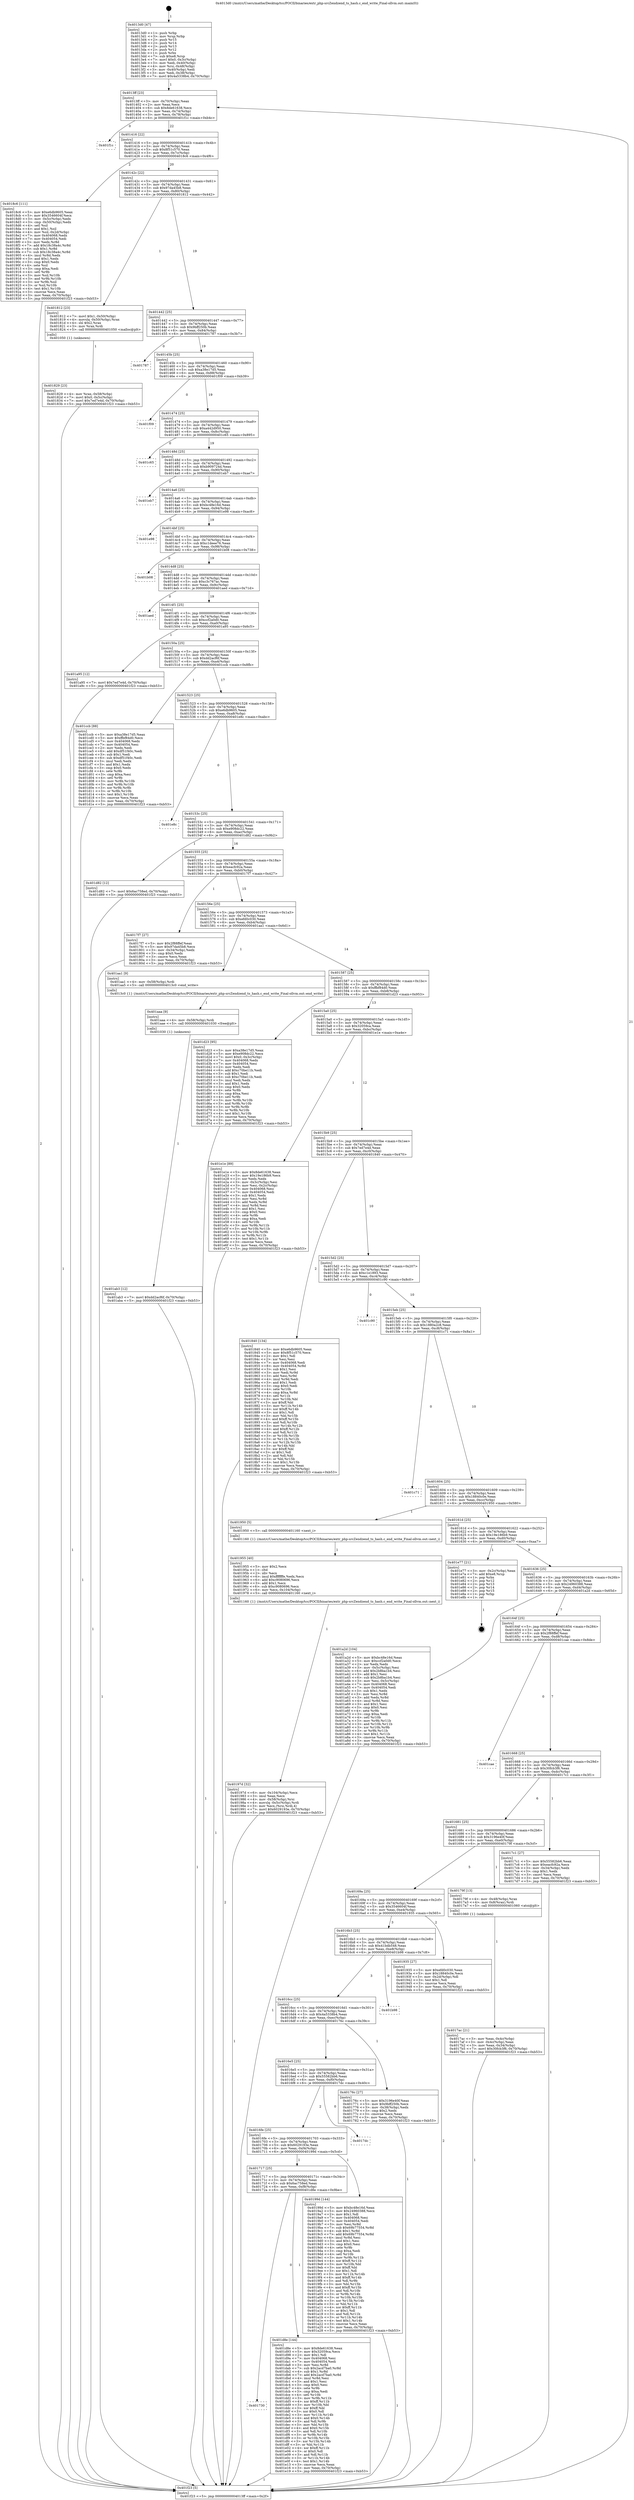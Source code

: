 digraph "0x4013d0" {
  label = "0x4013d0 (/mnt/c/Users/mathe/Desktop/tcc/POCII/binaries/extr_php-srcZendzend_ts_hash.c_end_write_Final-ollvm.out::main(0))"
  labelloc = "t"
  node[shape=record]

  Entry [label="",width=0.3,height=0.3,shape=circle,fillcolor=black,style=filled]
  "0x4013ff" [label="{
     0x4013ff [23]\l
     | [instrs]\l
     &nbsp;&nbsp;0x4013ff \<+3\>: mov -0x70(%rbp),%eax\l
     &nbsp;&nbsp;0x401402 \<+2\>: mov %eax,%ecx\l
     &nbsp;&nbsp;0x401404 \<+6\>: sub $0x8de61638,%ecx\l
     &nbsp;&nbsp;0x40140a \<+3\>: mov %eax,-0x74(%rbp)\l
     &nbsp;&nbsp;0x40140d \<+3\>: mov %ecx,-0x78(%rbp)\l
     &nbsp;&nbsp;0x401410 \<+6\>: je 0000000000401f1c \<main+0xb4c\>\l
  }"]
  "0x401f1c" [label="{
     0x401f1c\l
  }", style=dashed]
  "0x401416" [label="{
     0x401416 [22]\l
     | [instrs]\l
     &nbsp;&nbsp;0x401416 \<+5\>: jmp 000000000040141b \<main+0x4b\>\l
     &nbsp;&nbsp;0x40141b \<+3\>: mov -0x74(%rbp),%eax\l
     &nbsp;&nbsp;0x40141e \<+5\>: sub $0x8f51c570,%eax\l
     &nbsp;&nbsp;0x401423 \<+3\>: mov %eax,-0x7c(%rbp)\l
     &nbsp;&nbsp;0x401426 \<+6\>: je 00000000004018c6 \<main+0x4f6\>\l
  }"]
  Exit [label="",width=0.3,height=0.3,shape=circle,fillcolor=black,style=filled,peripheries=2]
  "0x4018c6" [label="{
     0x4018c6 [111]\l
     | [instrs]\l
     &nbsp;&nbsp;0x4018c6 \<+5\>: mov $0xe6db9605,%eax\l
     &nbsp;&nbsp;0x4018cb \<+5\>: mov $0x3546604f,%ecx\l
     &nbsp;&nbsp;0x4018d0 \<+3\>: mov -0x5c(%rbp),%edx\l
     &nbsp;&nbsp;0x4018d3 \<+3\>: cmp -0x50(%rbp),%edx\l
     &nbsp;&nbsp;0x4018d6 \<+4\>: setl %sil\l
     &nbsp;&nbsp;0x4018da \<+4\>: and $0x1,%sil\l
     &nbsp;&nbsp;0x4018de \<+4\>: mov %sil,-0x2d(%rbp)\l
     &nbsp;&nbsp;0x4018e2 \<+7\>: mov 0x404068,%edx\l
     &nbsp;&nbsp;0x4018e9 \<+7\>: mov 0x404054,%edi\l
     &nbsp;&nbsp;0x4018f0 \<+3\>: mov %edx,%r8d\l
     &nbsp;&nbsp;0x4018f3 \<+7\>: add $0x18c38a4c,%r8d\l
     &nbsp;&nbsp;0x4018fa \<+4\>: sub $0x1,%r8d\l
     &nbsp;&nbsp;0x4018fe \<+7\>: sub $0x18c38a4c,%r8d\l
     &nbsp;&nbsp;0x401905 \<+4\>: imul %r8d,%edx\l
     &nbsp;&nbsp;0x401909 \<+3\>: and $0x1,%edx\l
     &nbsp;&nbsp;0x40190c \<+3\>: cmp $0x0,%edx\l
     &nbsp;&nbsp;0x40190f \<+4\>: sete %sil\l
     &nbsp;&nbsp;0x401913 \<+3\>: cmp $0xa,%edi\l
     &nbsp;&nbsp;0x401916 \<+4\>: setl %r9b\l
     &nbsp;&nbsp;0x40191a \<+3\>: mov %sil,%r10b\l
     &nbsp;&nbsp;0x40191d \<+3\>: and %r9b,%r10b\l
     &nbsp;&nbsp;0x401920 \<+3\>: xor %r9b,%sil\l
     &nbsp;&nbsp;0x401923 \<+3\>: or %sil,%r10b\l
     &nbsp;&nbsp;0x401926 \<+4\>: test $0x1,%r10b\l
     &nbsp;&nbsp;0x40192a \<+3\>: cmovne %ecx,%eax\l
     &nbsp;&nbsp;0x40192d \<+3\>: mov %eax,-0x70(%rbp)\l
     &nbsp;&nbsp;0x401930 \<+5\>: jmp 0000000000401f23 \<main+0xb53\>\l
  }"]
  "0x40142c" [label="{
     0x40142c [22]\l
     | [instrs]\l
     &nbsp;&nbsp;0x40142c \<+5\>: jmp 0000000000401431 \<main+0x61\>\l
     &nbsp;&nbsp;0x401431 \<+3\>: mov -0x74(%rbp),%eax\l
     &nbsp;&nbsp;0x401434 \<+5\>: sub $0x97da45b8,%eax\l
     &nbsp;&nbsp;0x401439 \<+3\>: mov %eax,-0x80(%rbp)\l
     &nbsp;&nbsp;0x40143c \<+6\>: je 0000000000401812 \<main+0x442\>\l
  }"]
  "0x401730" [label="{
     0x401730\l
  }", style=dashed]
  "0x401812" [label="{
     0x401812 [23]\l
     | [instrs]\l
     &nbsp;&nbsp;0x401812 \<+7\>: movl $0x1,-0x50(%rbp)\l
     &nbsp;&nbsp;0x401819 \<+4\>: movslq -0x50(%rbp),%rax\l
     &nbsp;&nbsp;0x40181d \<+4\>: shl $0x2,%rax\l
     &nbsp;&nbsp;0x401821 \<+3\>: mov %rax,%rdi\l
     &nbsp;&nbsp;0x401824 \<+5\>: call 0000000000401050 \<malloc@plt\>\l
     | [calls]\l
     &nbsp;&nbsp;0x401050 \{1\} (unknown)\l
  }"]
  "0x401442" [label="{
     0x401442 [25]\l
     | [instrs]\l
     &nbsp;&nbsp;0x401442 \<+5\>: jmp 0000000000401447 \<main+0x77\>\l
     &nbsp;&nbsp;0x401447 \<+3\>: mov -0x74(%rbp),%eax\l
     &nbsp;&nbsp;0x40144a \<+5\>: sub $0x9bff250b,%eax\l
     &nbsp;&nbsp;0x40144f \<+6\>: mov %eax,-0x84(%rbp)\l
     &nbsp;&nbsp;0x401455 \<+6\>: je 0000000000401787 \<main+0x3b7\>\l
  }"]
  "0x401d8e" [label="{
     0x401d8e [144]\l
     | [instrs]\l
     &nbsp;&nbsp;0x401d8e \<+5\>: mov $0x8de61638,%eax\l
     &nbsp;&nbsp;0x401d93 \<+5\>: mov $0x32059ca,%ecx\l
     &nbsp;&nbsp;0x401d98 \<+2\>: mov $0x1,%dl\l
     &nbsp;&nbsp;0x401d9a \<+7\>: mov 0x404068,%esi\l
     &nbsp;&nbsp;0x401da1 \<+7\>: mov 0x404054,%edi\l
     &nbsp;&nbsp;0x401da8 \<+3\>: mov %esi,%r8d\l
     &nbsp;&nbsp;0x401dab \<+7\>: sub $0x2acd7ba0,%r8d\l
     &nbsp;&nbsp;0x401db2 \<+4\>: sub $0x1,%r8d\l
     &nbsp;&nbsp;0x401db6 \<+7\>: add $0x2acd7ba0,%r8d\l
     &nbsp;&nbsp;0x401dbd \<+4\>: imul %r8d,%esi\l
     &nbsp;&nbsp;0x401dc1 \<+3\>: and $0x1,%esi\l
     &nbsp;&nbsp;0x401dc4 \<+3\>: cmp $0x0,%esi\l
     &nbsp;&nbsp;0x401dc7 \<+4\>: sete %r9b\l
     &nbsp;&nbsp;0x401dcb \<+3\>: cmp $0xa,%edi\l
     &nbsp;&nbsp;0x401dce \<+4\>: setl %r10b\l
     &nbsp;&nbsp;0x401dd2 \<+3\>: mov %r9b,%r11b\l
     &nbsp;&nbsp;0x401dd5 \<+4\>: xor $0xff,%r11b\l
     &nbsp;&nbsp;0x401dd9 \<+3\>: mov %r10b,%bl\l
     &nbsp;&nbsp;0x401ddc \<+3\>: xor $0xff,%bl\l
     &nbsp;&nbsp;0x401ddf \<+3\>: xor $0x0,%dl\l
     &nbsp;&nbsp;0x401de2 \<+3\>: mov %r11b,%r14b\l
     &nbsp;&nbsp;0x401de5 \<+4\>: and $0x0,%r14b\l
     &nbsp;&nbsp;0x401de9 \<+3\>: and %dl,%r9b\l
     &nbsp;&nbsp;0x401dec \<+3\>: mov %bl,%r15b\l
     &nbsp;&nbsp;0x401def \<+4\>: and $0x0,%r15b\l
     &nbsp;&nbsp;0x401df3 \<+3\>: and %dl,%r10b\l
     &nbsp;&nbsp;0x401df6 \<+3\>: or %r9b,%r14b\l
     &nbsp;&nbsp;0x401df9 \<+3\>: or %r10b,%r15b\l
     &nbsp;&nbsp;0x401dfc \<+3\>: xor %r15b,%r14b\l
     &nbsp;&nbsp;0x401dff \<+3\>: or %bl,%r11b\l
     &nbsp;&nbsp;0x401e02 \<+4\>: xor $0xff,%r11b\l
     &nbsp;&nbsp;0x401e06 \<+3\>: or $0x0,%dl\l
     &nbsp;&nbsp;0x401e09 \<+3\>: and %dl,%r11b\l
     &nbsp;&nbsp;0x401e0c \<+3\>: or %r11b,%r14b\l
     &nbsp;&nbsp;0x401e0f \<+4\>: test $0x1,%r14b\l
     &nbsp;&nbsp;0x401e13 \<+3\>: cmovne %ecx,%eax\l
     &nbsp;&nbsp;0x401e16 \<+3\>: mov %eax,-0x70(%rbp)\l
     &nbsp;&nbsp;0x401e19 \<+5\>: jmp 0000000000401f23 \<main+0xb53\>\l
  }"]
  "0x401787" [label="{
     0x401787\l
  }", style=dashed]
  "0x40145b" [label="{
     0x40145b [25]\l
     | [instrs]\l
     &nbsp;&nbsp;0x40145b \<+5\>: jmp 0000000000401460 \<main+0x90\>\l
     &nbsp;&nbsp;0x401460 \<+3\>: mov -0x74(%rbp),%eax\l
     &nbsp;&nbsp;0x401463 \<+5\>: sub $0xa38e17d5,%eax\l
     &nbsp;&nbsp;0x401468 \<+6\>: mov %eax,-0x88(%rbp)\l
     &nbsp;&nbsp;0x40146e \<+6\>: je 0000000000401f09 \<main+0xb39\>\l
  }"]
  "0x401ab3" [label="{
     0x401ab3 [12]\l
     | [instrs]\l
     &nbsp;&nbsp;0x401ab3 \<+7\>: movl $0xdd2acf6f,-0x70(%rbp)\l
     &nbsp;&nbsp;0x401aba \<+5\>: jmp 0000000000401f23 \<main+0xb53\>\l
  }"]
  "0x401f09" [label="{
     0x401f09\l
  }", style=dashed]
  "0x401474" [label="{
     0x401474 [25]\l
     | [instrs]\l
     &nbsp;&nbsp;0x401474 \<+5\>: jmp 0000000000401479 \<main+0xa9\>\l
     &nbsp;&nbsp;0x401479 \<+3\>: mov -0x74(%rbp),%eax\l
     &nbsp;&nbsp;0x40147c \<+5\>: sub $0xa442d950,%eax\l
     &nbsp;&nbsp;0x401481 \<+6\>: mov %eax,-0x8c(%rbp)\l
     &nbsp;&nbsp;0x401487 \<+6\>: je 0000000000401c65 \<main+0x895\>\l
  }"]
  "0x401aaa" [label="{
     0x401aaa [9]\l
     | [instrs]\l
     &nbsp;&nbsp;0x401aaa \<+4\>: mov -0x58(%rbp),%rdi\l
     &nbsp;&nbsp;0x401aae \<+5\>: call 0000000000401030 \<free@plt\>\l
     | [calls]\l
     &nbsp;&nbsp;0x401030 \{1\} (unknown)\l
  }"]
  "0x401c65" [label="{
     0x401c65\l
  }", style=dashed]
  "0x40148d" [label="{
     0x40148d [25]\l
     | [instrs]\l
     &nbsp;&nbsp;0x40148d \<+5\>: jmp 0000000000401492 \<main+0xc2\>\l
     &nbsp;&nbsp;0x401492 \<+3\>: mov -0x74(%rbp),%eax\l
     &nbsp;&nbsp;0x401495 \<+5\>: sub $0xb909724d,%eax\l
     &nbsp;&nbsp;0x40149a \<+6\>: mov %eax,-0x90(%rbp)\l
     &nbsp;&nbsp;0x4014a0 \<+6\>: je 0000000000401eb7 \<main+0xae7\>\l
  }"]
  "0x401717" [label="{
     0x401717 [25]\l
     | [instrs]\l
     &nbsp;&nbsp;0x401717 \<+5\>: jmp 000000000040171c \<main+0x34c\>\l
     &nbsp;&nbsp;0x40171c \<+3\>: mov -0x74(%rbp),%eax\l
     &nbsp;&nbsp;0x40171f \<+5\>: sub $0x6ac758ed,%eax\l
     &nbsp;&nbsp;0x401724 \<+6\>: mov %eax,-0xf8(%rbp)\l
     &nbsp;&nbsp;0x40172a \<+6\>: je 0000000000401d8e \<main+0x9be\>\l
  }"]
  "0x401eb7" [label="{
     0x401eb7\l
  }", style=dashed]
  "0x4014a6" [label="{
     0x4014a6 [25]\l
     | [instrs]\l
     &nbsp;&nbsp;0x4014a6 \<+5\>: jmp 00000000004014ab \<main+0xdb\>\l
     &nbsp;&nbsp;0x4014ab \<+3\>: mov -0x74(%rbp),%eax\l
     &nbsp;&nbsp;0x4014ae \<+5\>: sub $0xbc48e16d,%eax\l
     &nbsp;&nbsp;0x4014b3 \<+6\>: mov %eax,-0x94(%rbp)\l
     &nbsp;&nbsp;0x4014b9 \<+6\>: je 0000000000401e98 \<main+0xac8\>\l
  }"]
  "0x40199d" [label="{
     0x40199d [144]\l
     | [instrs]\l
     &nbsp;&nbsp;0x40199d \<+5\>: mov $0xbc48e16d,%eax\l
     &nbsp;&nbsp;0x4019a2 \<+5\>: mov $0x24960388,%ecx\l
     &nbsp;&nbsp;0x4019a7 \<+2\>: mov $0x1,%dl\l
     &nbsp;&nbsp;0x4019a9 \<+7\>: mov 0x404068,%esi\l
     &nbsp;&nbsp;0x4019b0 \<+7\>: mov 0x404054,%edi\l
     &nbsp;&nbsp;0x4019b7 \<+3\>: mov %esi,%r8d\l
     &nbsp;&nbsp;0x4019ba \<+7\>: sub $0x69b77554,%r8d\l
     &nbsp;&nbsp;0x4019c1 \<+4\>: sub $0x1,%r8d\l
     &nbsp;&nbsp;0x4019c5 \<+7\>: add $0x69b77554,%r8d\l
     &nbsp;&nbsp;0x4019cc \<+4\>: imul %r8d,%esi\l
     &nbsp;&nbsp;0x4019d0 \<+3\>: and $0x1,%esi\l
     &nbsp;&nbsp;0x4019d3 \<+3\>: cmp $0x0,%esi\l
     &nbsp;&nbsp;0x4019d6 \<+4\>: sete %r9b\l
     &nbsp;&nbsp;0x4019da \<+3\>: cmp $0xa,%edi\l
     &nbsp;&nbsp;0x4019dd \<+4\>: setl %r10b\l
     &nbsp;&nbsp;0x4019e1 \<+3\>: mov %r9b,%r11b\l
     &nbsp;&nbsp;0x4019e4 \<+4\>: xor $0xff,%r11b\l
     &nbsp;&nbsp;0x4019e8 \<+3\>: mov %r10b,%bl\l
     &nbsp;&nbsp;0x4019eb \<+3\>: xor $0xff,%bl\l
     &nbsp;&nbsp;0x4019ee \<+3\>: xor $0x1,%dl\l
     &nbsp;&nbsp;0x4019f1 \<+3\>: mov %r11b,%r14b\l
     &nbsp;&nbsp;0x4019f4 \<+4\>: and $0xff,%r14b\l
     &nbsp;&nbsp;0x4019f8 \<+3\>: and %dl,%r9b\l
     &nbsp;&nbsp;0x4019fb \<+3\>: mov %bl,%r15b\l
     &nbsp;&nbsp;0x4019fe \<+4\>: and $0xff,%r15b\l
     &nbsp;&nbsp;0x401a02 \<+3\>: and %dl,%r10b\l
     &nbsp;&nbsp;0x401a05 \<+3\>: or %r9b,%r14b\l
     &nbsp;&nbsp;0x401a08 \<+3\>: or %r10b,%r15b\l
     &nbsp;&nbsp;0x401a0b \<+3\>: xor %r15b,%r14b\l
     &nbsp;&nbsp;0x401a0e \<+3\>: or %bl,%r11b\l
     &nbsp;&nbsp;0x401a11 \<+4\>: xor $0xff,%r11b\l
     &nbsp;&nbsp;0x401a15 \<+3\>: or $0x1,%dl\l
     &nbsp;&nbsp;0x401a18 \<+3\>: and %dl,%r11b\l
     &nbsp;&nbsp;0x401a1b \<+3\>: or %r11b,%r14b\l
     &nbsp;&nbsp;0x401a1e \<+4\>: test $0x1,%r14b\l
     &nbsp;&nbsp;0x401a22 \<+3\>: cmovne %ecx,%eax\l
     &nbsp;&nbsp;0x401a25 \<+3\>: mov %eax,-0x70(%rbp)\l
     &nbsp;&nbsp;0x401a28 \<+5\>: jmp 0000000000401f23 \<main+0xb53\>\l
  }"]
  "0x401e98" [label="{
     0x401e98\l
  }", style=dashed]
  "0x4014bf" [label="{
     0x4014bf [25]\l
     | [instrs]\l
     &nbsp;&nbsp;0x4014bf \<+5\>: jmp 00000000004014c4 \<main+0xf4\>\l
     &nbsp;&nbsp;0x4014c4 \<+3\>: mov -0x74(%rbp),%eax\l
     &nbsp;&nbsp;0x4014c7 \<+5\>: sub $0xc1deee76,%eax\l
     &nbsp;&nbsp;0x4014cc \<+6\>: mov %eax,-0x98(%rbp)\l
     &nbsp;&nbsp;0x4014d2 \<+6\>: je 0000000000401b08 \<main+0x738\>\l
  }"]
  "0x4016fe" [label="{
     0x4016fe [25]\l
     | [instrs]\l
     &nbsp;&nbsp;0x4016fe \<+5\>: jmp 0000000000401703 \<main+0x333\>\l
     &nbsp;&nbsp;0x401703 \<+3\>: mov -0x74(%rbp),%eax\l
     &nbsp;&nbsp;0x401706 \<+5\>: sub $0x6029193e,%eax\l
     &nbsp;&nbsp;0x40170b \<+6\>: mov %eax,-0xf4(%rbp)\l
     &nbsp;&nbsp;0x401711 \<+6\>: je 000000000040199d \<main+0x5cd\>\l
  }"]
  "0x401b08" [label="{
     0x401b08\l
  }", style=dashed]
  "0x4014d8" [label="{
     0x4014d8 [25]\l
     | [instrs]\l
     &nbsp;&nbsp;0x4014d8 \<+5\>: jmp 00000000004014dd \<main+0x10d\>\l
     &nbsp;&nbsp;0x4014dd \<+3\>: mov -0x74(%rbp),%eax\l
     &nbsp;&nbsp;0x4014e0 \<+5\>: sub $0xc3c767ac,%eax\l
     &nbsp;&nbsp;0x4014e5 \<+6\>: mov %eax,-0x9c(%rbp)\l
     &nbsp;&nbsp;0x4014eb \<+6\>: je 0000000000401aed \<main+0x71d\>\l
  }"]
  "0x4017dc" [label="{
     0x4017dc\l
  }", style=dashed]
  "0x401aed" [label="{
     0x401aed\l
  }", style=dashed]
  "0x4014f1" [label="{
     0x4014f1 [25]\l
     | [instrs]\l
     &nbsp;&nbsp;0x4014f1 \<+5\>: jmp 00000000004014f6 \<main+0x126\>\l
     &nbsp;&nbsp;0x4014f6 \<+3\>: mov -0x74(%rbp),%eax\l
     &nbsp;&nbsp;0x4014f9 \<+5\>: sub $0xccf2a0d0,%eax\l
     &nbsp;&nbsp;0x4014fe \<+6\>: mov %eax,-0xa0(%rbp)\l
     &nbsp;&nbsp;0x401504 \<+6\>: je 0000000000401a95 \<main+0x6c5\>\l
  }"]
  "0x40197d" [label="{
     0x40197d [32]\l
     | [instrs]\l
     &nbsp;&nbsp;0x40197d \<+6\>: mov -0x104(%rbp),%ecx\l
     &nbsp;&nbsp;0x401983 \<+3\>: imul %eax,%ecx\l
     &nbsp;&nbsp;0x401986 \<+4\>: mov -0x58(%rbp),%rsi\l
     &nbsp;&nbsp;0x40198a \<+4\>: movslq -0x5c(%rbp),%rdi\l
     &nbsp;&nbsp;0x40198e \<+3\>: mov %ecx,(%rsi,%rdi,4)\l
     &nbsp;&nbsp;0x401991 \<+7\>: movl $0x6029193e,-0x70(%rbp)\l
     &nbsp;&nbsp;0x401998 \<+5\>: jmp 0000000000401f23 \<main+0xb53\>\l
  }"]
  "0x401a95" [label="{
     0x401a95 [12]\l
     | [instrs]\l
     &nbsp;&nbsp;0x401a95 \<+7\>: movl $0x7ed7e4d,-0x70(%rbp)\l
     &nbsp;&nbsp;0x401a9c \<+5\>: jmp 0000000000401f23 \<main+0xb53\>\l
  }"]
  "0x40150a" [label="{
     0x40150a [25]\l
     | [instrs]\l
     &nbsp;&nbsp;0x40150a \<+5\>: jmp 000000000040150f \<main+0x13f\>\l
     &nbsp;&nbsp;0x40150f \<+3\>: mov -0x74(%rbp),%eax\l
     &nbsp;&nbsp;0x401512 \<+5\>: sub $0xdd2acf6f,%eax\l
     &nbsp;&nbsp;0x401517 \<+6\>: mov %eax,-0xa4(%rbp)\l
     &nbsp;&nbsp;0x40151d \<+6\>: je 0000000000401ccb \<main+0x8fb\>\l
  }"]
  "0x401955" [label="{
     0x401955 [40]\l
     | [instrs]\l
     &nbsp;&nbsp;0x401955 \<+5\>: mov $0x2,%ecx\l
     &nbsp;&nbsp;0x40195a \<+1\>: cltd\l
     &nbsp;&nbsp;0x40195b \<+2\>: idiv %ecx\l
     &nbsp;&nbsp;0x40195d \<+6\>: imul $0xfffffffe,%edx,%ecx\l
     &nbsp;&nbsp;0x401963 \<+6\>: add $0xc9080696,%ecx\l
     &nbsp;&nbsp;0x401969 \<+3\>: add $0x1,%ecx\l
     &nbsp;&nbsp;0x40196c \<+6\>: sub $0xc9080696,%ecx\l
     &nbsp;&nbsp;0x401972 \<+6\>: mov %ecx,-0x104(%rbp)\l
     &nbsp;&nbsp;0x401978 \<+5\>: call 0000000000401160 \<next_i\>\l
     | [calls]\l
     &nbsp;&nbsp;0x401160 \{1\} (/mnt/c/Users/mathe/Desktop/tcc/POCII/binaries/extr_php-srcZendzend_ts_hash.c_end_write_Final-ollvm.out::next_i)\l
  }"]
  "0x401ccb" [label="{
     0x401ccb [88]\l
     | [instrs]\l
     &nbsp;&nbsp;0x401ccb \<+5\>: mov $0xa38e17d5,%eax\l
     &nbsp;&nbsp;0x401cd0 \<+5\>: mov $0xffbf84d0,%ecx\l
     &nbsp;&nbsp;0x401cd5 \<+7\>: mov 0x404068,%edx\l
     &nbsp;&nbsp;0x401cdc \<+7\>: mov 0x404054,%esi\l
     &nbsp;&nbsp;0x401ce3 \<+2\>: mov %edx,%edi\l
     &nbsp;&nbsp;0x401ce5 \<+6\>: add $0xdf51f40c,%edi\l
     &nbsp;&nbsp;0x401ceb \<+3\>: sub $0x1,%edi\l
     &nbsp;&nbsp;0x401cee \<+6\>: sub $0xdf51f40c,%edi\l
     &nbsp;&nbsp;0x401cf4 \<+3\>: imul %edi,%edx\l
     &nbsp;&nbsp;0x401cf7 \<+3\>: and $0x1,%edx\l
     &nbsp;&nbsp;0x401cfa \<+3\>: cmp $0x0,%edx\l
     &nbsp;&nbsp;0x401cfd \<+4\>: sete %r8b\l
     &nbsp;&nbsp;0x401d01 \<+3\>: cmp $0xa,%esi\l
     &nbsp;&nbsp;0x401d04 \<+4\>: setl %r9b\l
     &nbsp;&nbsp;0x401d08 \<+3\>: mov %r8b,%r10b\l
     &nbsp;&nbsp;0x401d0b \<+3\>: and %r9b,%r10b\l
     &nbsp;&nbsp;0x401d0e \<+3\>: xor %r9b,%r8b\l
     &nbsp;&nbsp;0x401d11 \<+3\>: or %r8b,%r10b\l
     &nbsp;&nbsp;0x401d14 \<+4\>: test $0x1,%r10b\l
     &nbsp;&nbsp;0x401d18 \<+3\>: cmovne %ecx,%eax\l
     &nbsp;&nbsp;0x401d1b \<+3\>: mov %eax,-0x70(%rbp)\l
     &nbsp;&nbsp;0x401d1e \<+5\>: jmp 0000000000401f23 \<main+0xb53\>\l
  }"]
  "0x401523" [label="{
     0x401523 [25]\l
     | [instrs]\l
     &nbsp;&nbsp;0x401523 \<+5\>: jmp 0000000000401528 \<main+0x158\>\l
     &nbsp;&nbsp;0x401528 \<+3\>: mov -0x74(%rbp),%eax\l
     &nbsp;&nbsp;0x40152b \<+5\>: sub $0xe6db9605,%eax\l
     &nbsp;&nbsp;0x401530 \<+6\>: mov %eax,-0xa8(%rbp)\l
     &nbsp;&nbsp;0x401536 \<+6\>: je 0000000000401e8c \<main+0xabc\>\l
  }"]
  "0x401829" [label="{
     0x401829 [23]\l
     | [instrs]\l
     &nbsp;&nbsp;0x401829 \<+4\>: mov %rax,-0x58(%rbp)\l
     &nbsp;&nbsp;0x40182d \<+7\>: movl $0x0,-0x5c(%rbp)\l
     &nbsp;&nbsp;0x401834 \<+7\>: movl $0x7ed7e4d,-0x70(%rbp)\l
     &nbsp;&nbsp;0x40183b \<+5\>: jmp 0000000000401f23 \<main+0xb53\>\l
  }"]
  "0x401e8c" [label="{
     0x401e8c\l
  }", style=dashed]
  "0x40153c" [label="{
     0x40153c [25]\l
     | [instrs]\l
     &nbsp;&nbsp;0x40153c \<+5\>: jmp 0000000000401541 \<main+0x171\>\l
     &nbsp;&nbsp;0x401541 \<+3\>: mov -0x74(%rbp),%eax\l
     &nbsp;&nbsp;0x401544 \<+5\>: sub $0xe908dc22,%eax\l
     &nbsp;&nbsp;0x401549 \<+6\>: mov %eax,-0xac(%rbp)\l
     &nbsp;&nbsp;0x40154f \<+6\>: je 0000000000401d82 \<main+0x9b2\>\l
  }"]
  "0x4017ac" [label="{
     0x4017ac [21]\l
     | [instrs]\l
     &nbsp;&nbsp;0x4017ac \<+3\>: mov %eax,-0x4c(%rbp)\l
     &nbsp;&nbsp;0x4017af \<+3\>: mov -0x4c(%rbp),%eax\l
     &nbsp;&nbsp;0x4017b2 \<+3\>: mov %eax,-0x34(%rbp)\l
     &nbsp;&nbsp;0x4017b5 \<+7\>: movl $0x30fcb3f6,-0x70(%rbp)\l
     &nbsp;&nbsp;0x4017bc \<+5\>: jmp 0000000000401f23 \<main+0xb53\>\l
  }"]
  "0x401d82" [label="{
     0x401d82 [12]\l
     | [instrs]\l
     &nbsp;&nbsp;0x401d82 \<+7\>: movl $0x6ac758ed,-0x70(%rbp)\l
     &nbsp;&nbsp;0x401d89 \<+5\>: jmp 0000000000401f23 \<main+0xb53\>\l
  }"]
  "0x401555" [label="{
     0x401555 [25]\l
     | [instrs]\l
     &nbsp;&nbsp;0x401555 \<+5\>: jmp 000000000040155a \<main+0x18a\>\l
     &nbsp;&nbsp;0x40155a \<+3\>: mov -0x74(%rbp),%eax\l
     &nbsp;&nbsp;0x40155d \<+5\>: sub $0xeacfc92a,%eax\l
     &nbsp;&nbsp;0x401562 \<+6\>: mov %eax,-0xb0(%rbp)\l
     &nbsp;&nbsp;0x401568 \<+6\>: je 00000000004017f7 \<main+0x427\>\l
  }"]
  "0x4013d0" [label="{
     0x4013d0 [47]\l
     | [instrs]\l
     &nbsp;&nbsp;0x4013d0 \<+1\>: push %rbp\l
     &nbsp;&nbsp;0x4013d1 \<+3\>: mov %rsp,%rbp\l
     &nbsp;&nbsp;0x4013d4 \<+2\>: push %r15\l
     &nbsp;&nbsp;0x4013d6 \<+2\>: push %r14\l
     &nbsp;&nbsp;0x4013d8 \<+2\>: push %r13\l
     &nbsp;&nbsp;0x4013da \<+2\>: push %r12\l
     &nbsp;&nbsp;0x4013dc \<+1\>: push %rbx\l
     &nbsp;&nbsp;0x4013dd \<+7\>: sub $0xe8,%rsp\l
     &nbsp;&nbsp;0x4013e4 \<+7\>: movl $0x0,-0x3c(%rbp)\l
     &nbsp;&nbsp;0x4013eb \<+3\>: mov %edi,-0x40(%rbp)\l
     &nbsp;&nbsp;0x4013ee \<+4\>: mov %rsi,-0x48(%rbp)\l
     &nbsp;&nbsp;0x4013f2 \<+3\>: mov -0x40(%rbp),%edi\l
     &nbsp;&nbsp;0x4013f5 \<+3\>: mov %edi,-0x38(%rbp)\l
     &nbsp;&nbsp;0x4013f8 \<+7\>: movl $0x4a5338b4,-0x70(%rbp)\l
  }"]
  "0x4017f7" [label="{
     0x4017f7 [27]\l
     | [instrs]\l
     &nbsp;&nbsp;0x4017f7 \<+5\>: mov $0x2f88ffef,%eax\l
     &nbsp;&nbsp;0x4017fc \<+5\>: mov $0x97da45b8,%ecx\l
     &nbsp;&nbsp;0x401801 \<+3\>: mov -0x34(%rbp),%edx\l
     &nbsp;&nbsp;0x401804 \<+3\>: cmp $0x0,%edx\l
     &nbsp;&nbsp;0x401807 \<+3\>: cmove %ecx,%eax\l
     &nbsp;&nbsp;0x40180a \<+3\>: mov %eax,-0x70(%rbp)\l
     &nbsp;&nbsp;0x40180d \<+5\>: jmp 0000000000401f23 \<main+0xb53\>\l
  }"]
  "0x40156e" [label="{
     0x40156e [25]\l
     | [instrs]\l
     &nbsp;&nbsp;0x40156e \<+5\>: jmp 0000000000401573 \<main+0x1a3\>\l
     &nbsp;&nbsp;0x401573 \<+3\>: mov -0x74(%rbp),%eax\l
     &nbsp;&nbsp;0x401576 \<+5\>: sub $0xefd0c030,%eax\l
     &nbsp;&nbsp;0x40157b \<+6\>: mov %eax,-0xb4(%rbp)\l
     &nbsp;&nbsp;0x401581 \<+6\>: je 0000000000401aa1 \<main+0x6d1\>\l
  }"]
  "0x401f23" [label="{
     0x401f23 [5]\l
     | [instrs]\l
     &nbsp;&nbsp;0x401f23 \<+5\>: jmp 00000000004013ff \<main+0x2f\>\l
  }"]
  "0x401aa1" [label="{
     0x401aa1 [9]\l
     | [instrs]\l
     &nbsp;&nbsp;0x401aa1 \<+4\>: mov -0x58(%rbp),%rdi\l
     &nbsp;&nbsp;0x401aa5 \<+5\>: call 00000000004013c0 \<end_write\>\l
     | [calls]\l
     &nbsp;&nbsp;0x4013c0 \{1\} (/mnt/c/Users/mathe/Desktop/tcc/POCII/binaries/extr_php-srcZendzend_ts_hash.c_end_write_Final-ollvm.out::end_write)\l
  }"]
  "0x401587" [label="{
     0x401587 [25]\l
     | [instrs]\l
     &nbsp;&nbsp;0x401587 \<+5\>: jmp 000000000040158c \<main+0x1bc\>\l
     &nbsp;&nbsp;0x40158c \<+3\>: mov -0x74(%rbp),%eax\l
     &nbsp;&nbsp;0x40158f \<+5\>: sub $0xffbf84d0,%eax\l
     &nbsp;&nbsp;0x401594 \<+6\>: mov %eax,-0xb8(%rbp)\l
     &nbsp;&nbsp;0x40159a \<+6\>: je 0000000000401d23 \<main+0x953\>\l
  }"]
  "0x4016e5" [label="{
     0x4016e5 [25]\l
     | [instrs]\l
     &nbsp;&nbsp;0x4016e5 \<+5\>: jmp 00000000004016ea \<main+0x31a\>\l
     &nbsp;&nbsp;0x4016ea \<+3\>: mov -0x74(%rbp),%eax\l
     &nbsp;&nbsp;0x4016ed \<+5\>: sub $0x55582bb6,%eax\l
     &nbsp;&nbsp;0x4016f2 \<+6\>: mov %eax,-0xf0(%rbp)\l
     &nbsp;&nbsp;0x4016f8 \<+6\>: je 00000000004017dc \<main+0x40c\>\l
  }"]
  "0x401d23" [label="{
     0x401d23 [95]\l
     | [instrs]\l
     &nbsp;&nbsp;0x401d23 \<+5\>: mov $0xa38e17d5,%eax\l
     &nbsp;&nbsp;0x401d28 \<+5\>: mov $0xe908dc22,%ecx\l
     &nbsp;&nbsp;0x401d2d \<+7\>: movl $0x0,-0x3c(%rbp)\l
     &nbsp;&nbsp;0x401d34 \<+7\>: mov 0x404068,%edx\l
     &nbsp;&nbsp;0x401d3b \<+7\>: mov 0x404054,%esi\l
     &nbsp;&nbsp;0x401d42 \<+2\>: mov %edx,%edi\l
     &nbsp;&nbsp;0x401d44 \<+6\>: add $0xc70be11b,%edi\l
     &nbsp;&nbsp;0x401d4a \<+3\>: sub $0x1,%edi\l
     &nbsp;&nbsp;0x401d4d \<+6\>: sub $0xc70be11b,%edi\l
     &nbsp;&nbsp;0x401d53 \<+3\>: imul %edi,%edx\l
     &nbsp;&nbsp;0x401d56 \<+3\>: and $0x1,%edx\l
     &nbsp;&nbsp;0x401d59 \<+3\>: cmp $0x0,%edx\l
     &nbsp;&nbsp;0x401d5c \<+4\>: sete %r8b\l
     &nbsp;&nbsp;0x401d60 \<+3\>: cmp $0xa,%esi\l
     &nbsp;&nbsp;0x401d63 \<+4\>: setl %r9b\l
     &nbsp;&nbsp;0x401d67 \<+3\>: mov %r8b,%r10b\l
     &nbsp;&nbsp;0x401d6a \<+3\>: and %r9b,%r10b\l
     &nbsp;&nbsp;0x401d6d \<+3\>: xor %r9b,%r8b\l
     &nbsp;&nbsp;0x401d70 \<+3\>: or %r8b,%r10b\l
     &nbsp;&nbsp;0x401d73 \<+4\>: test $0x1,%r10b\l
     &nbsp;&nbsp;0x401d77 \<+3\>: cmovne %ecx,%eax\l
     &nbsp;&nbsp;0x401d7a \<+3\>: mov %eax,-0x70(%rbp)\l
     &nbsp;&nbsp;0x401d7d \<+5\>: jmp 0000000000401f23 \<main+0xb53\>\l
  }"]
  "0x4015a0" [label="{
     0x4015a0 [25]\l
     | [instrs]\l
     &nbsp;&nbsp;0x4015a0 \<+5\>: jmp 00000000004015a5 \<main+0x1d5\>\l
     &nbsp;&nbsp;0x4015a5 \<+3\>: mov -0x74(%rbp),%eax\l
     &nbsp;&nbsp;0x4015a8 \<+5\>: sub $0x32059ca,%eax\l
     &nbsp;&nbsp;0x4015ad \<+6\>: mov %eax,-0xbc(%rbp)\l
     &nbsp;&nbsp;0x4015b3 \<+6\>: je 0000000000401e1e \<main+0xa4e\>\l
  }"]
  "0x40176c" [label="{
     0x40176c [27]\l
     | [instrs]\l
     &nbsp;&nbsp;0x40176c \<+5\>: mov $0x3196e40f,%eax\l
     &nbsp;&nbsp;0x401771 \<+5\>: mov $0x9bff250b,%ecx\l
     &nbsp;&nbsp;0x401776 \<+3\>: mov -0x38(%rbp),%edx\l
     &nbsp;&nbsp;0x401779 \<+3\>: cmp $0x2,%edx\l
     &nbsp;&nbsp;0x40177c \<+3\>: cmovne %ecx,%eax\l
     &nbsp;&nbsp;0x40177f \<+3\>: mov %eax,-0x70(%rbp)\l
     &nbsp;&nbsp;0x401782 \<+5\>: jmp 0000000000401f23 \<main+0xb53\>\l
  }"]
  "0x401e1e" [label="{
     0x401e1e [89]\l
     | [instrs]\l
     &nbsp;&nbsp;0x401e1e \<+5\>: mov $0x8de61638,%eax\l
     &nbsp;&nbsp;0x401e23 \<+5\>: mov $0x19e186b9,%ecx\l
     &nbsp;&nbsp;0x401e28 \<+2\>: xor %edx,%edx\l
     &nbsp;&nbsp;0x401e2a \<+3\>: mov -0x3c(%rbp),%esi\l
     &nbsp;&nbsp;0x401e2d \<+3\>: mov %esi,-0x2c(%rbp)\l
     &nbsp;&nbsp;0x401e30 \<+7\>: mov 0x404068,%esi\l
     &nbsp;&nbsp;0x401e37 \<+7\>: mov 0x404054,%edi\l
     &nbsp;&nbsp;0x401e3e \<+3\>: sub $0x1,%edx\l
     &nbsp;&nbsp;0x401e41 \<+3\>: mov %esi,%r8d\l
     &nbsp;&nbsp;0x401e44 \<+3\>: add %edx,%r8d\l
     &nbsp;&nbsp;0x401e47 \<+4\>: imul %r8d,%esi\l
     &nbsp;&nbsp;0x401e4b \<+3\>: and $0x1,%esi\l
     &nbsp;&nbsp;0x401e4e \<+3\>: cmp $0x0,%esi\l
     &nbsp;&nbsp;0x401e51 \<+4\>: sete %r9b\l
     &nbsp;&nbsp;0x401e55 \<+3\>: cmp $0xa,%edi\l
     &nbsp;&nbsp;0x401e58 \<+4\>: setl %r10b\l
     &nbsp;&nbsp;0x401e5c \<+3\>: mov %r9b,%r11b\l
     &nbsp;&nbsp;0x401e5f \<+3\>: and %r10b,%r11b\l
     &nbsp;&nbsp;0x401e62 \<+3\>: xor %r10b,%r9b\l
     &nbsp;&nbsp;0x401e65 \<+3\>: or %r9b,%r11b\l
     &nbsp;&nbsp;0x401e68 \<+4\>: test $0x1,%r11b\l
     &nbsp;&nbsp;0x401e6c \<+3\>: cmovne %ecx,%eax\l
     &nbsp;&nbsp;0x401e6f \<+3\>: mov %eax,-0x70(%rbp)\l
     &nbsp;&nbsp;0x401e72 \<+5\>: jmp 0000000000401f23 \<main+0xb53\>\l
  }"]
  "0x4015b9" [label="{
     0x4015b9 [25]\l
     | [instrs]\l
     &nbsp;&nbsp;0x4015b9 \<+5\>: jmp 00000000004015be \<main+0x1ee\>\l
     &nbsp;&nbsp;0x4015be \<+3\>: mov -0x74(%rbp),%eax\l
     &nbsp;&nbsp;0x4015c1 \<+5\>: sub $0x7ed7e4d,%eax\l
     &nbsp;&nbsp;0x4015c6 \<+6\>: mov %eax,-0xc0(%rbp)\l
     &nbsp;&nbsp;0x4015cc \<+6\>: je 0000000000401840 \<main+0x470\>\l
  }"]
  "0x4016cc" [label="{
     0x4016cc [25]\l
     | [instrs]\l
     &nbsp;&nbsp;0x4016cc \<+5\>: jmp 00000000004016d1 \<main+0x301\>\l
     &nbsp;&nbsp;0x4016d1 \<+3\>: mov -0x74(%rbp),%eax\l
     &nbsp;&nbsp;0x4016d4 \<+5\>: sub $0x4a5338b4,%eax\l
     &nbsp;&nbsp;0x4016d9 \<+6\>: mov %eax,-0xec(%rbp)\l
     &nbsp;&nbsp;0x4016df \<+6\>: je 000000000040176c \<main+0x39c\>\l
  }"]
  "0x401840" [label="{
     0x401840 [134]\l
     | [instrs]\l
     &nbsp;&nbsp;0x401840 \<+5\>: mov $0xe6db9605,%eax\l
     &nbsp;&nbsp;0x401845 \<+5\>: mov $0x8f51c570,%ecx\l
     &nbsp;&nbsp;0x40184a \<+2\>: mov $0x1,%dl\l
     &nbsp;&nbsp;0x40184c \<+2\>: xor %esi,%esi\l
     &nbsp;&nbsp;0x40184e \<+7\>: mov 0x404068,%edi\l
     &nbsp;&nbsp;0x401855 \<+8\>: mov 0x404054,%r8d\l
     &nbsp;&nbsp;0x40185d \<+3\>: sub $0x1,%esi\l
     &nbsp;&nbsp;0x401860 \<+3\>: mov %edi,%r9d\l
     &nbsp;&nbsp;0x401863 \<+3\>: add %esi,%r9d\l
     &nbsp;&nbsp;0x401866 \<+4\>: imul %r9d,%edi\l
     &nbsp;&nbsp;0x40186a \<+3\>: and $0x1,%edi\l
     &nbsp;&nbsp;0x40186d \<+3\>: cmp $0x0,%edi\l
     &nbsp;&nbsp;0x401870 \<+4\>: sete %r10b\l
     &nbsp;&nbsp;0x401874 \<+4\>: cmp $0xa,%r8d\l
     &nbsp;&nbsp;0x401878 \<+4\>: setl %r11b\l
     &nbsp;&nbsp;0x40187c \<+3\>: mov %r10b,%bl\l
     &nbsp;&nbsp;0x40187f \<+3\>: xor $0xff,%bl\l
     &nbsp;&nbsp;0x401882 \<+3\>: mov %r11b,%r14b\l
     &nbsp;&nbsp;0x401885 \<+4\>: xor $0xff,%r14b\l
     &nbsp;&nbsp;0x401889 \<+3\>: xor $0x1,%dl\l
     &nbsp;&nbsp;0x40188c \<+3\>: mov %bl,%r15b\l
     &nbsp;&nbsp;0x40188f \<+4\>: and $0xff,%r15b\l
     &nbsp;&nbsp;0x401893 \<+3\>: and %dl,%r10b\l
     &nbsp;&nbsp;0x401896 \<+3\>: mov %r14b,%r12b\l
     &nbsp;&nbsp;0x401899 \<+4\>: and $0xff,%r12b\l
     &nbsp;&nbsp;0x40189d \<+3\>: and %dl,%r11b\l
     &nbsp;&nbsp;0x4018a0 \<+3\>: or %r10b,%r15b\l
     &nbsp;&nbsp;0x4018a3 \<+3\>: or %r11b,%r12b\l
     &nbsp;&nbsp;0x4018a6 \<+3\>: xor %r12b,%r15b\l
     &nbsp;&nbsp;0x4018a9 \<+3\>: or %r14b,%bl\l
     &nbsp;&nbsp;0x4018ac \<+3\>: xor $0xff,%bl\l
     &nbsp;&nbsp;0x4018af \<+3\>: or $0x1,%dl\l
     &nbsp;&nbsp;0x4018b2 \<+2\>: and %dl,%bl\l
     &nbsp;&nbsp;0x4018b4 \<+3\>: or %bl,%r15b\l
     &nbsp;&nbsp;0x4018b7 \<+4\>: test $0x1,%r15b\l
     &nbsp;&nbsp;0x4018bb \<+3\>: cmovne %ecx,%eax\l
     &nbsp;&nbsp;0x4018be \<+3\>: mov %eax,-0x70(%rbp)\l
     &nbsp;&nbsp;0x4018c1 \<+5\>: jmp 0000000000401f23 \<main+0xb53\>\l
  }"]
  "0x4015d2" [label="{
     0x4015d2 [25]\l
     | [instrs]\l
     &nbsp;&nbsp;0x4015d2 \<+5\>: jmp 00000000004015d7 \<main+0x207\>\l
     &nbsp;&nbsp;0x4015d7 \<+3\>: mov -0x74(%rbp),%eax\l
     &nbsp;&nbsp;0x4015da \<+5\>: sub $0xc1e1893,%eax\l
     &nbsp;&nbsp;0x4015df \<+6\>: mov %eax,-0xc4(%rbp)\l
     &nbsp;&nbsp;0x4015e5 \<+6\>: je 0000000000401c90 \<main+0x8c0\>\l
  }"]
  "0x401b98" [label="{
     0x401b98\l
  }", style=dashed]
  "0x401c90" [label="{
     0x401c90\l
  }", style=dashed]
  "0x4015eb" [label="{
     0x4015eb [25]\l
     | [instrs]\l
     &nbsp;&nbsp;0x4015eb \<+5\>: jmp 00000000004015f0 \<main+0x220\>\l
     &nbsp;&nbsp;0x4015f0 \<+3\>: mov -0x74(%rbp),%eax\l
     &nbsp;&nbsp;0x4015f3 \<+5\>: sub $0x1880a2c8,%eax\l
     &nbsp;&nbsp;0x4015f8 \<+6\>: mov %eax,-0xc8(%rbp)\l
     &nbsp;&nbsp;0x4015fe \<+6\>: je 0000000000401c71 \<main+0x8a1\>\l
  }"]
  "0x4016b3" [label="{
     0x4016b3 [25]\l
     | [instrs]\l
     &nbsp;&nbsp;0x4016b3 \<+5\>: jmp 00000000004016b8 \<main+0x2e8\>\l
     &nbsp;&nbsp;0x4016b8 \<+3\>: mov -0x74(%rbp),%eax\l
     &nbsp;&nbsp;0x4016bb \<+5\>: sub $0x41bdb548,%eax\l
     &nbsp;&nbsp;0x4016c0 \<+6\>: mov %eax,-0xe8(%rbp)\l
     &nbsp;&nbsp;0x4016c6 \<+6\>: je 0000000000401b98 \<main+0x7c8\>\l
  }"]
  "0x401c71" [label="{
     0x401c71\l
  }", style=dashed]
  "0x401604" [label="{
     0x401604 [25]\l
     | [instrs]\l
     &nbsp;&nbsp;0x401604 \<+5\>: jmp 0000000000401609 \<main+0x239\>\l
     &nbsp;&nbsp;0x401609 \<+3\>: mov -0x74(%rbp),%eax\l
     &nbsp;&nbsp;0x40160c \<+5\>: sub $0x18840c0e,%eax\l
     &nbsp;&nbsp;0x401611 \<+6\>: mov %eax,-0xcc(%rbp)\l
     &nbsp;&nbsp;0x401617 \<+6\>: je 0000000000401950 \<main+0x580\>\l
  }"]
  "0x401935" [label="{
     0x401935 [27]\l
     | [instrs]\l
     &nbsp;&nbsp;0x401935 \<+5\>: mov $0xefd0c030,%eax\l
     &nbsp;&nbsp;0x40193a \<+5\>: mov $0x18840c0e,%ecx\l
     &nbsp;&nbsp;0x40193f \<+3\>: mov -0x2d(%rbp),%dl\l
     &nbsp;&nbsp;0x401942 \<+3\>: test $0x1,%dl\l
     &nbsp;&nbsp;0x401945 \<+3\>: cmovne %ecx,%eax\l
     &nbsp;&nbsp;0x401948 \<+3\>: mov %eax,-0x70(%rbp)\l
     &nbsp;&nbsp;0x40194b \<+5\>: jmp 0000000000401f23 \<main+0xb53\>\l
  }"]
  "0x401950" [label="{
     0x401950 [5]\l
     | [instrs]\l
     &nbsp;&nbsp;0x401950 \<+5\>: call 0000000000401160 \<next_i\>\l
     | [calls]\l
     &nbsp;&nbsp;0x401160 \{1\} (/mnt/c/Users/mathe/Desktop/tcc/POCII/binaries/extr_php-srcZendzend_ts_hash.c_end_write_Final-ollvm.out::next_i)\l
  }"]
  "0x40161d" [label="{
     0x40161d [25]\l
     | [instrs]\l
     &nbsp;&nbsp;0x40161d \<+5\>: jmp 0000000000401622 \<main+0x252\>\l
     &nbsp;&nbsp;0x401622 \<+3\>: mov -0x74(%rbp),%eax\l
     &nbsp;&nbsp;0x401625 \<+5\>: sub $0x19e186b9,%eax\l
     &nbsp;&nbsp;0x40162a \<+6\>: mov %eax,-0xd0(%rbp)\l
     &nbsp;&nbsp;0x401630 \<+6\>: je 0000000000401e77 \<main+0xaa7\>\l
  }"]
  "0x40169a" [label="{
     0x40169a [25]\l
     | [instrs]\l
     &nbsp;&nbsp;0x40169a \<+5\>: jmp 000000000040169f \<main+0x2cf\>\l
     &nbsp;&nbsp;0x40169f \<+3\>: mov -0x74(%rbp),%eax\l
     &nbsp;&nbsp;0x4016a2 \<+5\>: sub $0x3546604f,%eax\l
     &nbsp;&nbsp;0x4016a7 \<+6\>: mov %eax,-0xe4(%rbp)\l
     &nbsp;&nbsp;0x4016ad \<+6\>: je 0000000000401935 \<main+0x565\>\l
  }"]
  "0x401e77" [label="{
     0x401e77 [21]\l
     | [instrs]\l
     &nbsp;&nbsp;0x401e77 \<+3\>: mov -0x2c(%rbp),%eax\l
     &nbsp;&nbsp;0x401e7a \<+7\>: add $0xe8,%rsp\l
     &nbsp;&nbsp;0x401e81 \<+1\>: pop %rbx\l
     &nbsp;&nbsp;0x401e82 \<+2\>: pop %r12\l
     &nbsp;&nbsp;0x401e84 \<+2\>: pop %r13\l
     &nbsp;&nbsp;0x401e86 \<+2\>: pop %r14\l
     &nbsp;&nbsp;0x401e88 \<+2\>: pop %r15\l
     &nbsp;&nbsp;0x401e8a \<+1\>: pop %rbp\l
     &nbsp;&nbsp;0x401e8b \<+1\>: ret\l
  }"]
  "0x401636" [label="{
     0x401636 [25]\l
     | [instrs]\l
     &nbsp;&nbsp;0x401636 \<+5\>: jmp 000000000040163b \<main+0x26b\>\l
     &nbsp;&nbsp;0x40163b \<+3\>: mov -0x74(%rbp),%eax\l
     &nbsp;&nbsp;0x40163e \<+5\>: sub $0x24960388,%eax\l
     &nbsp;&nbsp;0x401643 \<+6\>: mov %eax,-0xd4(%rbp)\l
     &nbsp;&nbsp;0x401649 \<+6\>: je 0000000000401a2d \<main+0x65d\>\l
  }"]
  "0x40179f" [label="{
     0x40179f [13]\l
     | [instrs]\l
     &nbsp;&nbsp;0x40179f \<+4\>: mov -0x48(%rbp),%rax\l
     &nbsp;&nbsp;0x4017a3 \<+4\>: mov 0x8(%rax),%rdi\l
     &nbsp;&nbsp;0x4017a7 \<+5\>: call 0000000000401060 \<atoi@plt\>\l
     | [calls]\l
     &nbsp;&nbsp;0x401060 \{1\} (unknown)\l
  }"]
  "0x401a2d" [label="{
     0x401a2d [104]\l
     | [instrs]\l
     &nbsp;&nbsp;0x401a2d \<+5\>: mov $0xbc48e16d,%eax\l
     &nbsp;&nbsp;0x401a32 \<+5\>: mov $0xccf2a0d0,%ecx\l
     &nbsp;&nbsp;0x401a37 \<+2\>: xor %edx,%edx\l
     &nbsp;&nbsp;0x401a39 \<+3\>: mov -0x5c(%rbp),%esi\l
     &nbsp;&nbsp;0x401a3c \<+6\>: add $0x2b8ba1b4,%esi\l
     &nbsp;&nbsp;0x401a42 \<+3\>: add $0x1,%esi\l
     &nbsp;&nbsp;0x401a45 \<+6\>: sub $0x2b8ba1b4,%esi\l
     &nbsp;&nbsp;0x401a4b \<+3\>: mov %esi,-0x5c(%rbp)\l
     &nbsp;&nbsp;0x401a4e \<+7\>: mov 0x404068,%esi\l
     &nbsp;&nbsp;0x401a55 \<+7\>: mov 0x404054,%edi\l
     &nbsp;&nbsp;0x401a5c \<+3\>: sub $0x1,%edx\l
     &nbsp;&nbsp;0x401a5f \<+3\>: mov %esi,%r8d\l
     &nbsp;&nbsp;0x401a62 \<+3\>: add %edx,%r8d\l
     &nbsp;&nbsp;0x401a65 \<+4\>: imul %r8d,%esi\l
     &nbsp;&nbsp;0x401a69 \<+3\>: and $0x1,%esi\l
     &nbsp;&nbsp;0x401a6c \<+3\>: cmp $0x0,%esi\l
     &nbsp;&nbsp;0x401a6f \<+4\>: sete %r9b\l
     &nbsp;&nbsp;0x401a73 \<+3\>: cmp $0xa,%edi\l
     &nbsp;&nbsp;0x401a76 \<+4\>: setl %r10b\l
     &nbsp;&nbsp;0x401a7a \<+3\>: mov %r9b,%r11b\l
     &nbsp;&nbsp;0x401a7d \<+3\>: and %r10b,%r11b\l
     &nbsp;&nbsp;0x401a80 \<+3\>: xor %r10b,%r9b\l
     &nbsp;&nbsp;0x401a83 \<+3\>: or %r9b,%r11b\l
     &nbsp;&nbsp;0x401a86 \<+4\>: test $0x1,%r11b\l
     &nbsp;&nbsp;0x401a8a \<+3\>: cmovne %ecx,%eax\l
     &nbsp;&nbsp;0x401a8d \<+3\>: mov %eax,-0x70(%rbp)\l
     &nbsp;&nbsp;0x401a90 \<+5\>: jmp 0000000000401f23 \<main+0xb53\>\l
  }"]
  "0x40164f" [label="{
     0x40164f [25]\l
     | [instrs]\l
     &nbsp;&nbsp;0x40164f \<+5\>: jmp 0000000000401654 \<main+0x284\>\l
     &nbsp;&nbsp;0x401654 \<+3\>: mov -0x74(%rbp),%eax\l
     &nbsp;&nbsp;0x401657 \<+5\>: sub $0x2f88ffef,%eax\l
     &nbsp;&nbsp;0x40165c \<+6\>: mov %eax,-0xd8(%rbp)\l
     &nbsp;&nbsp;0x401662 \<+6\>: je 0000000000401cae \<main+0x8de\>\l
  }"]
  "0x401681" [label="{
     0x401681 [25]\l
     | [instrs]\l
     &nbsp;&nbsp;0x401681 \<+5\>: jmp 0000000000401686 \<main+0x2b6\>\l
     &nbsp;&nbsp;0x401686 \<+3\>: mov -0x74(%rbp),%eax\l
     &nbsp;&nbsp;0x401689 \<+5\>: sub $0x3196e40f,%eax\l
     &nbsp;&nbsp;0x40168e \<+6\>: mov %eax,-0xe0(%rbp)\l
     &nbsp;&nbsp;0x401694 \<+6\>: je 000000000040179f \<main+0x3cf\>\l
  }"]
  "0x401cae" [label="{
     0x401cae\l
  }", style=dashed]
  "0x401668" [label="{
     0x401668 [25]\l
     | [instrs]\l
     &nbsp;&nbsp;0x401668 \<+5\>: jmp 000000000040166d \<main+0x29d\>\l
     &nbsp;&nbsp;0x40166d \<+3\>: mov -0x74(%rbp),%eax\l
     &nbsp;&nbsp;0x401670 \<+5\>: sub $0x30fcb3f6,%eax\l
     &nbsp;&nbsp;0x401675 \<+6\>: mov %eax,-0xdc(%rbp)\l
     &nbsp;&nbsp;0x40167b \<+6\>: je 00000000004017c1 \<main+0x3f1\>\l
  }"]
  "0x4017c1" [label="{
     0x4017c1 [27]\l
     | [instrs]\l
     &nbsp;&nbsp;0x4017c1 \<+5\>: mov $0x55582bb6,%eax\l
     &nbsp;&nbsp;0x4017c6 \<+5\>: mov $0xeacfc92a,%ecx\l
     &nbsp;&nbsp;0x4017cb \<+3\>: mov -0x34(%rbp),%edx\l
     &nbsp;&nbsp;0x4017ce \<+3\>: cmp $0x1,%edx\l
     &nbsp;&nbsp;0x4017d1 \<+3\>: cmovl %ecx,%eax\l
     &nbsp;&nbsp;0x4017d4 \<+3\>: mov %eax,-0x70(%rbp)\l
     &nbsp;&nbsp;0x4017d7 \<+5\>: jmp 0000000000401f23 \<main+0xb53\>\l
  }"]
  Entry -> "0x4013d0" [label=" 1"]
  "0x4013ff" -> "0x401f1c" [label=" 0"]
  "0x4013ff" -> "0x401416" [label=" 22"]
  "0x401e77" -> Exit [label=" 1"]
  "0x401416" -> "0x4018c6" [label=" 2"]
  "0x401416" -> "0x40142c" [label=" 20"]
  "0x401e1e" -> "0x401f23" [label=" 1"]
  "0x40142c" -> "0x401812" [label=" 1"]
  "0x40142c" -> "0x401442" [label=" 19"]
  "0x401d8e" -> "0x401f23" [label=" 1"]
  "0x401442" -> "0x401787" [label=" 0"]
  "0x401442" -> "0x40145b" [label=" 19"]
  "0x401717" -> "0x401730" [label=" 0"]
  "0x40145b" -> "0x401f09" [label=" 0"]
  "0x40145b" -> "0x401474" [label=" 19"]
  "0x401717" -> "0x401d8e" [label=" 1"]
  "0x401474" -> "0x401c65" [label=" 0"]
  "0x401474" -> "0x40148d" [label=" 19"]
  "0x401d82" -> "0x401f23" [label=" 1"]
  "0x40148d" -> "0x401eb7" [label=" 0"]
  "0x40148d" -> "0x4014a6" [label=" 19"]
  "0x401d23" -> "0x401f23" [label=" 1"]
  "0x4014a6" -> "0x401e98" [label=" 0"]
  "0x4014a6" -> "0x4014bf" [label=" 19"]
  "0x401ccb" -> "0x401f23" [label=" 1"]
  "0x4014bf" -> "0x401b08" [label=" 0"]
  "0x4014bf" -> "0x4014d8" [label=" 19"]
  "0x401aaa" -> "0x401ab3" [label=" 1"]
  "0x4014d8" -> "0x401aed" [label=" 0"]
  "0x4014d8" -> "0x4014f1" [label=" 19"]
  "0x401aa1" -> "0x401aaa" [label=" 1"]
  "0x4014f1" -> "0x401a95" [label=" 1"]
  "0x4014f1" -> "0x40150a" [label=" 18"]
  "0x401a2d" -> "0x401f23" [label=" 1"]
  "0x40150a" -> "0x401ccb" [label=" 1"]
  "0x40150a" -> "0x401523" [label=" 17"]
  "0x40199d" -> "0x401f23" [label=" 1"]
  "0x401523" -> "0x401e8c" [label=" 0"]
  "0x401523" -> "0x40153c" [label=" 17"]
  "0x4016fe" -> "0x401717" [label=" 1"]
  "0x40153c" -> "0x401d82" [label=" 1"]
  "0x40153c" -> "0x401555" [label=" 16"]
  "0x4016fe" -> "0x40199d" [label=" 1"]
  "0x401555" -> "0x4017f7" [label=" 1"]
  "0x401555" -> "0x40156e" [label=" 15"]
  "0x401ab3" -> "0x401f23" [label=" 1"]
  "0x40156e" -> "0x401aa1" [label=" 1"]
  "0x40156e" -> "0x401587" [label=" 14"]
  "0x4016e5" -> "0x4016fe" [label=" 2"]
  "0x401587" -> "0x401d23" [label=" 1"]
  "0x401587" -> "0x4015a0" [label=" 13"]
  "0x4016e5" -> "0x4017dc" [label=" 0"]
  "0x4015a0" -> "0x401e1e" [label=" 1"]
  "0x4015a0" -> "0x4015b9" [label=" 12"]
  "0x401a95" -> "0x401f23" [label=" 1"]
  "0x4015b9" -> "0x401840" [label=" 2"]
  "0x4015b9" -> "0x4015d2" [label=" 10"]
  "0x401955" -> "0x40197d" [label=" 1"]
  "0x4015d2" -> "0x401c90" [label=" 0"]
  "0x4015d2" -> "0x4015eb" [label=" 10"]
  "0x401950" -> "0x401955" [label=" 1"]
  "0x4015eb" -> "0x401c71" [label=" 0"]
  "0x4015eb" -> "0x401604" [label=" 10"]
  "0x4018c6" -> "0x401f23" [label=" 2"]
  "0x401604" -> "0x401950" [label=" 1"]
  "0x401604" -> "0x40161d" [label=" 9"]
  "0x401840" -> "0x401f23" [label=" 2"]
  "0x40161d" -> "0x401e77" [label=" 1"]
  "0x40161d" -> "0x401636" [label=" 8"]
  "0x401812" -> "0x401829" [label=" 1"]
  "0x401636" -> "0x401a2d" [label=" 1"]
  "0x401636" -> "0x40164f" [label=" 7"]
  "0x4017f7" -> "0x401f23" [label=" 1"]
  "0x40164f" -> "0x401cae" [label=" 0"]
  "0x40164f" -> "0x401668" [label=" 7"]
  "0x4017ac" -> "0x401f23" [label=" 1"]
  "0x401668" -> "0x4017c1" [label=" 1"]
  "0x401668" -> "0x401681" [label=" 6"]
  "0x4017c1" -> "0x401f23" [label=" 1"]
  "0x401681" -> "0x40179f" [label=" 1"]
  "0x401681" -> "0x40169a" [label=" 5"]
  "0x401829" -> "0x401f23" [label=" 1"]
  "0x40169a" -> "0x401935" [label=" 2"]
  "0x40169a" -> "0x4016b3" [label=" 3"]
  "0x401935" -> "0x401f23" [label=" 2"]
  "0x4016b3" -> "0x401b98" [label=" 0"]
  "0x4016b3" -> "0x4016cc" [label=" 3"]
  "0x40197d" -> "0x401f23" [label=" 1"]
  "0x4016cc" -> "0x40176c" [label=" 1"]
  "0x4016cc" -> "0x4016e5" [label=" 2"]
  "0x40176c" -> "0x401f23" [label=" 1"]
  "0x4013d0" -> "0x4013ff" [label=" 1"]
  "0x401f23" -> "0x4013ff" [label=" 21"]
  "0x40179f" -> "0x4017ac" [label=" 1"]
}
